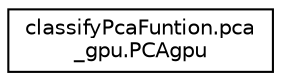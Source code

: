 digraph "Graphical Class Hierarchy"
{
  edge [fontname="Helvetica",fontsize="10",labelfontname="Helvetica",labelfontsize="10"];
  node [fontname="Helvetica",fontsize="10",shape=record];
  rankdir="LR";
  Node0 [label="classifyPcaFuntion.pca\l_gpu.PCAgpu",height=0.2,width=0.4,color="black", fillcolor="white", style="filled",URL="$classclassifyPcaFuntion_1_1pca__gpu_1_1PCAgpu.html"];
}

